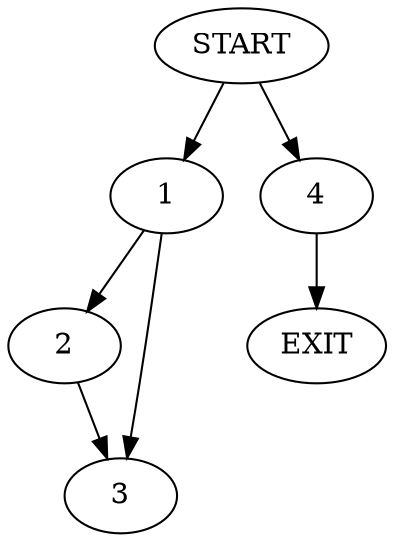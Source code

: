 digraph { 
0 [label="START"];
1;
2;
3;
4;
5[label="EXIT"];
0 -> 1;
0 -> 4;
1 -> 2;
1 -> 3;
2 -> 3;
4 -> 5;
}
